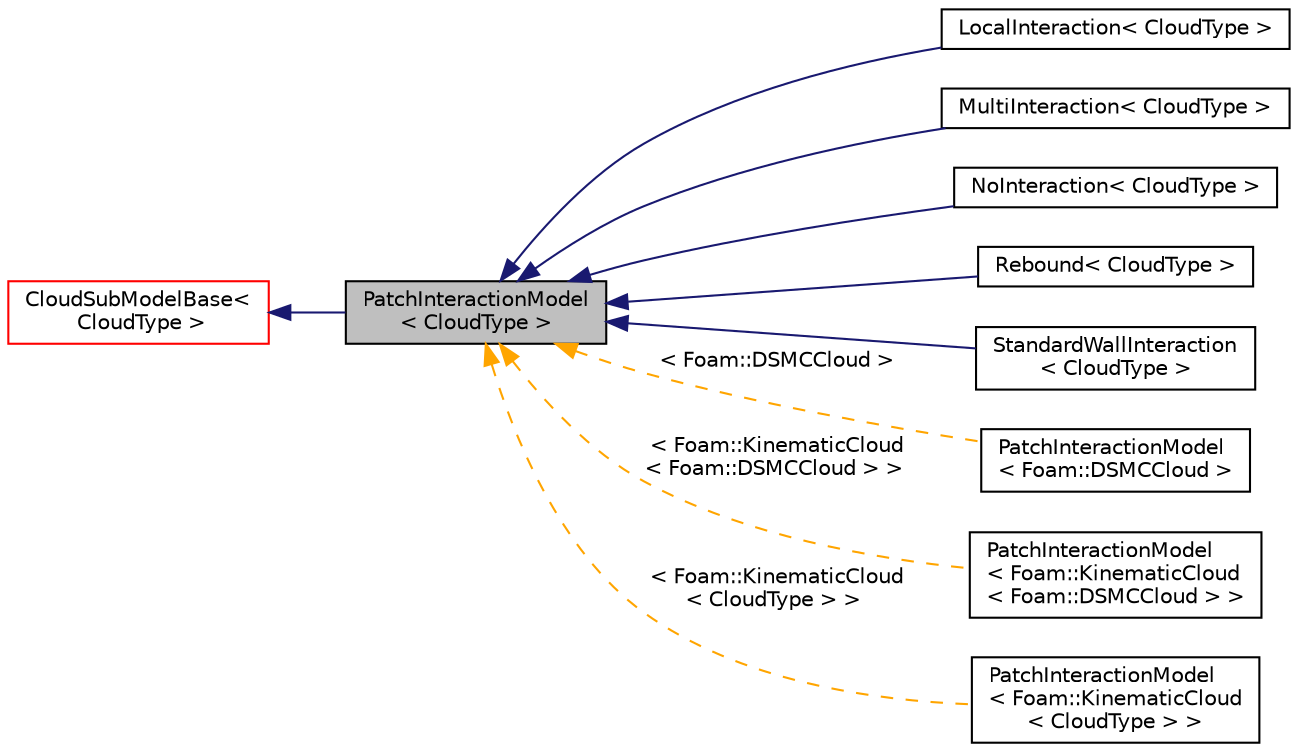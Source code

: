 digraph "PatchInteractionModel&lt; CloudType &gt;"
{
  bgcolor="transparent";
  edge [fontname="Helvetica",fontsize="10",labelfontname="Helvetica",labelfontsize="10"];
  node [fontname="Helvetica",fontsize="10",shape=record];
  rankdir="LR";
  Node1 [label="PatchInteractionModel\l\< CloudType \>",height=0.2,width=0.4,color="black", fillcolor="grey75", style="filled", fontcolor="black"];
  Node2 -> Node1 [dir="back",color="midnightblue",fontsize="10",style="solid",fontname="Helvetica"];
  Node2 [label="CloudSubModelBase\<\l CloudType \>",height=0.2,width=0.4,color="red",URL="$a00286.html",tooltip="Base class for cloud sub-models. "];
  Node1 -> Node3 [dir="back",color="midnightblue",fontsize="10",style="solid",fontname="Helvetica"];
  Node3 [label="LocalInteraction\< CloudType \>",height=0.2,width=0.4,color="black",URL="$a01402.html",tooltip="Patch interaction specified on a patch-by-patch basis. "];
  Node1 -> Node4 [dir="back",color="midnightblue",fontsize="10",style="solid",fontname="Helvetica"];
  Node4 [label="MultiInteraction\< CloudType \>",height=0.2,width=0.4,color="black",URL="$a01578.html",tooltip="Runs multiple patch interaction models in turn. Takes dictionary where all the subdictionaries are th..."];
  Node1 -> Node5 [dir="back",color="midnightblue",fontsize="10",style="solid",fontname="Helvetica"];
  Node5 [label="NoInteraction\< CloudType \>",height=0.2,width=0.4,color="black",URL="$a01643.html",tooltip="Dummy class for &#39;none&#39; option - will raise an error if any functions are called that require return v..."];
  Node1 -> Node6 [dir="back",color="midnightblue",fontsize="10",style="solid",fontname="Helvetica"];
  Node6 [label="Rebound\< CloudType \>",height=0.2,width=0.4,color="black",URL="$a02148.html",tooltip="Simple rebound patch interaction model. "];
  Node1 -> Node7 [dir="back",color="midnightblue",fontsize="10",style="solid",fontname="Helvetica"];
  Node7 [label="StandardWallInteraction\l\< CloudType \>",height=0.2,width=0.4,color="black",URL="$a02500.html",tooltip="Wall interaction model. Three choices: "];
  Node1 -> Node8 [dir="back",color="orange",fontsize="10",style="dashed",label=" \< Foam::DSMCCloud \>" ,fontname="Helvetica"];
  Node8 [label="PatchInteractionModel\l\< Foam::DSMCCloud \>",height=0.2,width=0.4,color="black",URL="$a01844.html"];
  Node1 -> Node9 [dir="back",color="orange",fontsize="10",style="dashed",label=" \< Foam::KinematicCloud\l\< Foam::DSMCCloud \> \>" ,fontname="Helvetica"];
  Node9 [label="PatchInteractionModel\l\< Foam::KinematicCloud\l\< Foam::DSMCCloud \> \>",height=0.2,width=0.4,color="black",URL="$a01844.html"];
  Node1 -> Node10 [dir="back",color="orange",fontsize="10",style="dashed",label=" \< Foam::KinematicCloud\l\< CloudType \> \>" ,fontname="Helvetica"];
  Node10 [label="PatchInteractionModel\l\< Foam::KinematicCloud\l\< CloudType \> \>",height=0.2,width=0.4,color="black",URL="$a01844.html"];
}
